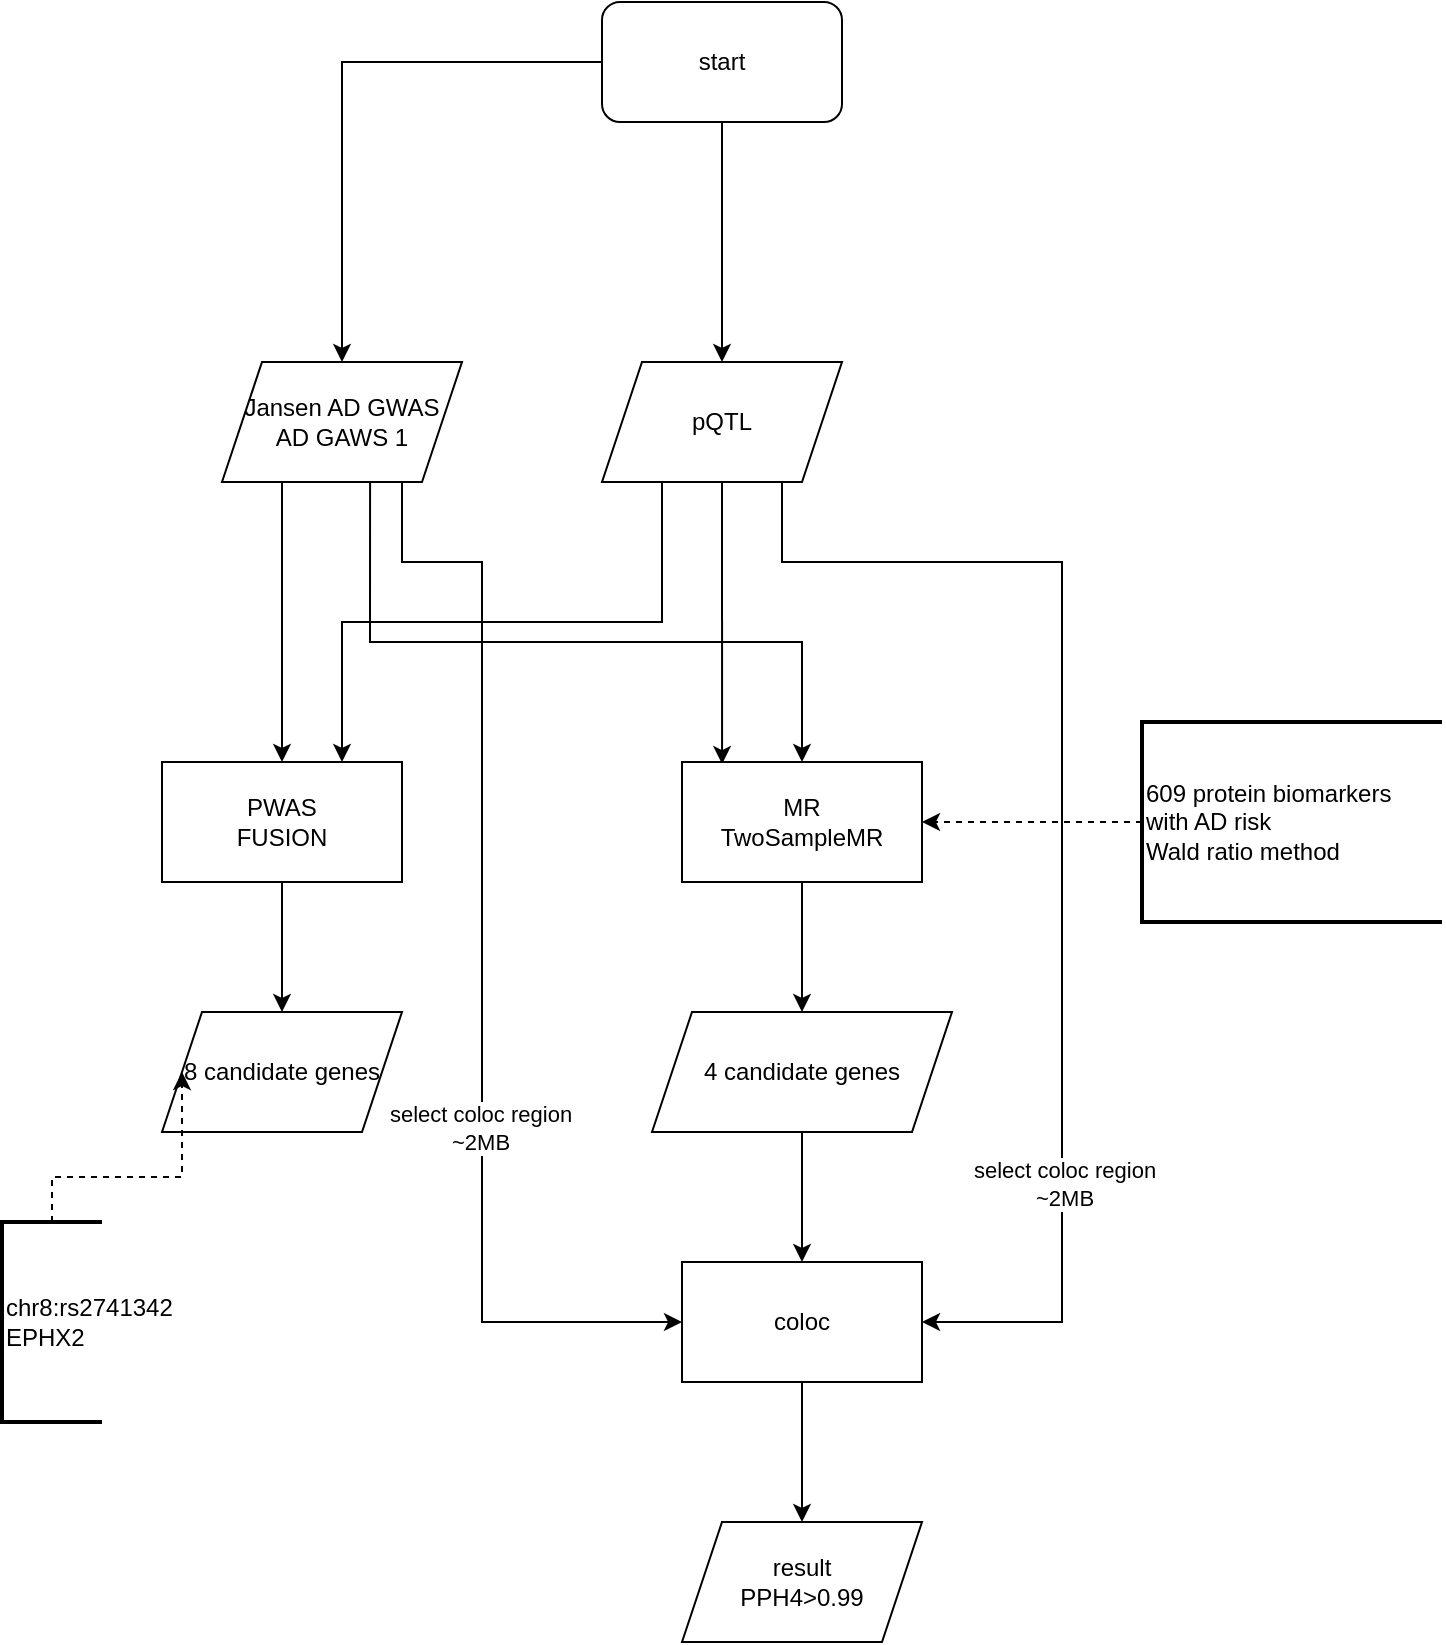 <mxfile version="17.4.6" type="github">
  <diagram id="C5RBs43oDa-KdzZeNtuy" name="Page-1">
    <mxGraphModel dx="821" dy="561" grid="1" gridSize="10" guides="1" tooltips="1" connect="1" arrows="1" fold="1" page="1" pageScale="1" pageWidth="827" pageHeight="1169" math="0" shadow="0">
      <root>
        <mxCell id="WIyWlLk6GJQsqaUBKTNV-0" />
        <mxCell id="WIyWlLk6GJQsqaUBKTNV-1" parent="WIyWlLk6GJQsqaUBKTNV-0" />
        <mxCell id="b5x5zq-C0NA6eLeGphmM-44" style="edgeStyle=orthogonalEdgeStyle;rounded=0;orthogonalLoop=1;jettySize=auto;html=1;exitX=0.617;exitY=0.983;exitDx=0;exitDy=0;entryX=0.5;entryY=0;entryDx=0;entryDy=0;exitPerimeter=0;" parent="WIyWlLk6GJQsqaUBKTNV-1" source="b5x5zq-C0NA6eLeGphmM-25" target="b5x5zq-C0NA6eLeGphmM-43" edge="1">
          <mxGeometry relative="1" as="geometry">
            <Array as="points">
              <mxPoint x="224" y="520" />
              <mxPoint x="440" y="520" />
            </Array>
          </mxGeometry>
        </mxCell>
        <mxCell id="b5x5zq-C0NA6eLeGphmM-46" style="edgeStyle=orthogonalEdgeStyle;rounded=0;orthogonalLoop=1;jettySize=auto;html=1;exitX=0.25;exitY=1;exitDx=0;exitDy=0;" parent="WIyWlLk6GJQsqaUBKTNV-1" source="b5x5zq-C0NA6eLeGphmM-25" target="b5x5zq-C0NA6eLeGphmM-27" edge="1">
          <mxGeometry relative="1" as="geometry" />
        </mxCell>
        <mxCell id="b5x5zq-C0NA6eLeGphmM-60" style="edgeStyle=orthogonalEdgeStyle;rounded=0;orthogonalLoop=1;jettySize=auto;html=1;exitX=0.75;exitY=1;exitDx=0;exitDy=0;entryX=0;entryY=0.5;entryDx=0;entryDy=0;" parent="WIyWlLk6GJQsqaUBKTNV-1" source="b5x5zq-C0NA6eLeGphmM-25" target="b5x5zq-C0NA6eLeGphmM-56" edge="1">
          <mxGeometry relative="1" as="geometry">
            <Array as="points">
              <mxPoint x="240" y="480" />
              <mxPoint x="280" y="480" />
              <mxPoint x="280" y="860" />
            </Array>
          </mxGeometry>
        </mxCell>
        <mxCell id="afPZuoUvdrWcWSSmS6JG-0" value="select coloc region&lt;br&gt;~2MB" style="edgeLabel;html=1;align=center;verticalAlign=middle;resizable=0;points=[];" parent="b5x5zq-C0NA6eLeGphmM-60" vertex="1" connectable="0">
          <mxGeometry x="0.296" y="-1" relative="1" as="geometry">
            <mxPoint as="offset" />
          </mxGeometry>
        </mxCell>
        <mxCell id="b5x5zq-C0NA6eLeGphmM-25" value="&lt;span&gt;Jansen AD GWAS&lt;/span&gt;&lt;br&gt;&lt;span&gt;AD GAWS 1&lt;/span&gt;" style="shape=parallelogram;perimeter=parallelogramPerimeter;whiteSpace=wrap;html=1;fixedSize=1;" parent="WIyWlLk6GJQsqaUBKTNV-1" vertex="1">
          <mxGeometry x="150" y="380" width="120" height="60" as="geometry" />
        </mxCell>
        <mxCell id="b5x5zq-C0NA6eLeGphmM-37" style="edgeStyle=orthogonalEdgeStyle;rounded=0;orthogonalLoop=1;jettySize=auto;html=1;" parent="WIyWlLk6GJQsqaUBKTNV-1" source="b5x5zq-C0NA6eLeGphmM-27" target="b5x5zq-C0NA6eLeGphmM-35" edge="1">
          <mxGeometry relative="1" as="geometry" />
        </mxCell>
        <mxCell id="b5x5zq-C0NA6eLeGphmM-27" value="PWAS&lt;br&gt;FUSION" style="rounded=0;whiteSpace=wrap;html=1;" parent="WIyWlLk6GJQsqaUBKTNV-1" vertex="1">
          <mxGeometry x="120" y="580" width="120" height="60" as="geometry" />
        </mxCell>
        <mxCell id="b5x5zq-C0NA6eLeGphmM-32" style="edgeStyle=orthogonalEdgeStyle;rounded=0;orthogonalLoop=1;jettySize=auto;html=1;exitX=0.25;exitY=1;exitDx=0;exitDy=0;entryX=0.75;entryY=0;entryDx=0;entryDy=0;" parent="WIyWlLk6GJQsqaUBKTNV-1" source="b5x5zq-C0NA6eLeGphmM-29" target="b5x5zq-C0NA6eLeGphmM-27" edge="1">
          <mxGeometry relative="1" as="geometry" />
        </mxCell>
        <mxCell id="b5x5zq-C0NA6eLeGphmM-49" style="edgeStyle=orthogonalEdgeStyle;rounded=0;orthogonalLoop=1;jettySize=auto;html=1;exitX=0.5;exitY=1;exitDx=0;exitDy=0;entryX=0.167;entryY=0.017;entryDx=0;entryDy=0;entryPerimeter=0;" parent="WIyWlLk6GJQsqaUBKTNV-1" source="b5x5zq-C0NA6eLeGphmM-29" target="b5x5zq-C0NA6eLeGphmM-43" edge="1">
          <mxGeometry relative="1" as="geometry" />
        </mxCell>
        <mxCell id="b5x5zq-C0NA6eLeGphmM-59" style="edgeStyle=orthogonalEdgeStyle;rounded=0;orthogonalLoop=1;jettySize=auto;html=1;exitX=0.75;exitY=1;exitDx=0;exitDy=0;entryX=1;entryY=0.5;entryDx=0;entryDy=0;" parent="WIyWlLk6GJQsqaUBKTNV-1" source="b5x5zq-C0NA6eLeGphmM-29" target="b5x5zq-C0NA6eLeGphmM-56" edge="1">
          <mxGeometry relative="1" as="geometry">
            <Array as="points">
              <mxPoint x="430" y="480" />
              <mxPoint x="570" y="480" />
              <mxPoint x="570" y="860" />
            </Array>
          </mxGeometry>
        </mxCell>
        <mxCell id="afPZuoUvdrWcWSSmS6JG-1" value="select coloc region&lt;br&gt;~2MB" style="edgeLabel;html=1;align=center;verticalAlign=middle;resizable=0;points=[];" parent="b5x5zq-C0NA6eLeGphmM-59" vertex="1" connectable="0">
          <mxGeometry x="0.559" y="1" relative="1" as="geometry">
            <mxPoint as="offset" />
          </mxGeometry>
        </mxCell>
        <mxCell id="b5x5zq-C0NA6eLeGphmM-29" value="pQTL" style="shape=parallelogram;perimeter=parallelogramPerimeter;whiteSpace=wrap;html=1;fixedSize=1;" parent="WIyWlLk6GJQsqaUBKTNV-1" vertex="1">
          <mxGeometry x="340" y="380" width="120" height="60" as="geometry" />
        </mxCell>
        <mxCell id="b5x5zq-C0NA6eLeGphmM-35" value="&lt;span&gt;8 candidate genes&lt;/span&gt;" style="shape=parallelogram;perimeter=parallelogramPerimeter;whiteSpace=wrap;html=1;fixedSize=1;" parent="WIyWlLk6GJQsqaUBKTNV-1" vertex="1">
          <mxGeometry x="120" y="705" width="120" height="60" as="geometry" />
        </mxCell>
        <mxCell id="b5x5zq-C0NA6eLeGphmM-40" style="edgeStyle=orthogonalEdgeStyle;rounded=0;orthogonalLoop=1;jettySize=auto;html=1;" parent="WIyWlLk6GJQsqaUBKTNV-1" source="b5x5zq-C0NA6eLeGphmM-39" target="b5x5zq-C0NA6eLeGphmM-25" edge="1">
          <mxGeometry relative="1" as="geometry" />
        </mxCell>
        <mxCell id="b5x5zq-C0NA6eLeGphmM-41" style="edgeStyle=orthogonalEdgeStyle;rounded=0;orthogonalLoop=1;jettySize=auto;html=1;" parent="WIyWlLk6GJQsqaUBKTNV-1" source="b5x5zq-C0NA6eLeGphmM-39" target="b5x5zq-C0NA6eLeGphmM-29" edge="1">
          <mxGeometry relative="1" as="geometry" />
        </mxCell>
        <mxCell id="b5x5zq-C0NA6eLeGphmM-39" value="start" style="rounded=1;whiteSpace=wrap;html=1;" parent="WIyWlLk6GJQsqaUBKTNV-1" vertex="1">
          <mxGeometry x="340" y="200" width="120" height="60" as="geometry" />
        </mxCell>
        <mxCell id="b5x5zq-C0NA6eLeGphmM-47" style="edgeStyle=orthogonalEdgeStyle;rounded=0;orthogonalLoop=1;jettySize=auto;html=1;entryX=0.5;entryY=0;entryDx=0;entryDy=0;" parent="WIyWlLk6GJQsqaUBKTNV-1" source="b5x5zq-C0NA6eLeGphmM-43" target="b5x5zq-C0NA6eLeGphmM-48" edge="1">
          <mxGeometry relative="1" as="geometry">
            <mxPoint x="460" y="670" as="targetPoint" />
          </mxGeometry>
        </mxCell>
        <mxCell id="b5x5zq-C0NA6eLeGphmM-43" value="MR&lt;br&gt;TwoSampleMR" style="rounded=0;whiteSpace=wrap;html=1;" parent="WIyWlLk6GJQsqaUBKTNV-1" vertex="1">
          <mxGeometry x="380" y="580" width="120" height="60" as="geometry" />
        </mxCell>
        <mxCell id="b5x5zq-C0NA6eLeGphmM-54" style="edgeStyle=orthogonalEdgeStyle;rounded=0;orthogonalLoop=1;jettySize=auto;html=1;" parent="WIyWlLk6GJQsqaUBKTNV-1" source="b5x5zq-C0NA6eLeGphmM-48" edge="1">
          <mxGeometry relative="1" as="geometry">
            <mxPoint x="440" y="830" as="targetPoint" />
          </mxGeometry>
        </mxCell>
        <mxCell id="b5x5zq-C0NA6eLeGphmM-48" value="4 candidate genes" style="shape=parallelogram;perimeter=parallelogramPerimeter;whiteSpace=wrap;html=1;fixedSize=1;" parent="WIyWlLk6GJQsqaUBKTNV-1" vertex="1">
          <mxGeometry x="365" y="705" width="150" height="60" as="geometry" />
        </mxCell>
        <mxCell id="b5x5zq-C0NA6eLeGphmM-51" style="edgeStyle=orthogonalEdgeStyle;rounded=0;orthogonalLoop=1;jettySize=auto;html=1;entryX=1;entryY=0.5;entryDx=0;entryDy=0;dashed=1;" parent="WIyWlLk6GJQsqaUBKTNV-1" source="b5x5zq-C0NA6eLeGphmM-50" target="b5x5zq-C0NA6eLeGphmM-43" edge="1">
          <mxGeometry relative="1" as="geometry" />
        </mxCell>
        <mxCell id="b5x5zq-C0NA6eLeGphmM-50" value="&lt;span style=&quot;text-align: center&quot;&gt;609 protein biomarkers&amp;nbsp;&lt;/span&gt;&lt;br style=&quot;text-align: center&quot;&gt;&lt;span style=&quot;text-align: center&quot;&gt;with AD risk&lt;/span&gt;&lt;br&gt;Wald ratio method" style="strokeWidth=2;html=1;shape=mxgraph.flowchart.annotation_1;align=left;pointerEvents=1;" parent="WIyWlLk6GJQsqaUBKTNV-1" vertex="1">
          <mxGeometry x="610" y="560" width="150" height="100" as="geometry" />
        </mxCell>
        <mxCell id="afPZuoUvdrWcWSSmS6JG-4" style="edgeStyle=orthogonalEdgeStyle;rounded=0;orthogonalLoop=1;jettySize=auto;html=1;entryX=0.5;entryY=0;entryDx=0;entryDy=0;" parent="WIyWlLk6GJQsqaUBKTNV-1" source="b5x5zq-C0NA6eLeGphmM-56" target="afPZuoUvdrWcWSSmS6JG-3" edge="1">
          <mxGeometry relative="1" as="geometry" />
        </mxCell>
        <mxCell id="b5x5zq-C0NA6eLeGphmM-56" value="coloc" style="rounded=0;whiteSpace=wrap;html=1;" parent="WIyWlLk6GJQsqaUBKTNV-1" vertex="1">
          <mxGeometry x="380" y="830" width="120" height="60" as="geometry" />
        </mxCell>
        <mxCell id="afPZuoUvdrWcWSSmS6JG-3" value="result&lt;br&gt;PPH4&amp;gt;0.99" style="shape=parallelogram;perimeter=parallelogramPerimeter;whiteSpace=wrap;html=1;fixedSize=1;" parent="WIyWlLk6GJQsqaUBKTNV-1" vertex="1">
          <mxGeometry x="380" y="960" width="120" height="60" as="geometry" />
        </mxCell>
        <mxCell id="PjudkZVmZSlRwgWkw4at-2" style="edgeStyle=orthogonalEdgeStyle;rounded=0;orthogonalLoop=1;jettySize=auto;html=1;exitX=0.5;exitY=0;exitDx=0;exitDy=0;exitPerimeter=0;entryX=0;entryY=0.5;entryDx=0;entryDy=0;dashed=1;" edge="1" parent="WIyWlLk6GJQsqaUBKTNV-1" source="PjudkZVmZSlRwgWkw4at-0" target="b5x5zq-C0NA6eLeGphmM-35">
          <mxGeometry relative="1" as="geometry" />
        </mxCell>
        <mxCell id="PjudkZVmZSlRwgWkw4at-0" value="chr8:rs2741342&lt;br&gt;EPHX2" style="strokeWidth=2;html=1;shape=mxgraph.flowchart.annotation_1;align=left;pointerEvents=1;rotation=0;" vertex="1" parent="WIyWlLk6GJQsqaUBKTNV-1">
          <mxGeometry x="40" y="810" width="50" height="100" as="geometry" />
        </mxCell>
      </root>
    </mxGraphModel>
  </diagram>
</mxfile>
